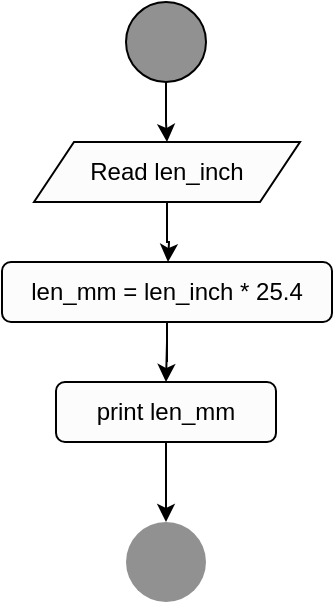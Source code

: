 <mxfile version="20.4.0" type="github">
  <diagram id="65x4nwKG6fhVN2QxCXNh" name="Page-1">
    <mxGraphModel dx="812" dy="431" grid="1" gridSize="10" guides="1" tooltips="1" connect="1" arrows="1" fold="1" page="1" pageScale="1" pageWidth="850" pageHeight="1100" math="0" shadow="0">
      <root>
        <mxCell id="0" />
        <mxCell id="1" parent="0" />
        <mxCell id="1dRsd2bOPpmGZ0NdiKAQ-2" style="edgeStyle=orthogonalEdgeStyle;rounded=0;orthogonalLoop=1;jettySize=auto;html=1;" edge="1" parent="1" source="1dRsd2bOPpmGZ0NdiKAQ-1" target="1dRsd2bOPpmGZ0NdiKAQ-3">
          <mxGeometry relative="1" as="geometry">
            <mxPoint x="425" y="150" as="targetPoint" />
          </mxGeometry>
        </mxCell>
        <mxCell id="1dRsd2bOPpmGZ0NdiKAQ-1" value="" style="ellipse;whiteSpace=wrap;html=1;aspect=fixed;strokeColor=default;fillColor=#919191;" vertex="1" parent="1">
          <mxGeometry x="405" y="80" width="40" height="40" as="geometry" />
        </mxCell>
        <mxCell id="1dRsd2bOPpmGZ0NdiKAQ-4" style="edgeStyle=orthogonalEdgeStyle;rounded=0;orthogonalLoop=1;jettySize=auto;html=1;" edge="1" parent="1" source="1dRsd2bOPpmGZ0NdiKAQ-3">
          <mxGeometry relative="1" as="geometry">
            <mxPoint x="426" y="210" as="targetPoint" />
          </mxGeometry>
        </mxCell>
        <mxCell id="1dRsd2bOPpmGZ0NdiKAQ-3" value="Read len_inch&lt;br&gt;" style="shape=parallelogram;perimeter=parallelogramPerimeter;whiteSpace=wrap;html=1;fixedSize=1;strokeColor=default;fillColor=#FCFCFC;" vertex="1" parent="1">
          <mxGeometry x="359" y="150" width="133" height="30" as="geometry" />
        </mxCell>
        <mxCell id="1dRsd2bOPpmGZ0NdiKAQ-6" style="edgeStyle=orthogonalEdgeStyle;rounded=0;orthogonalLoop=1;jettySize=auto;html=1;" edge="1" parent="1" source="1dRsd2bOPpmGZ0NdiKAQ-5">
          <mxGeometry relative="1" as="geometry">
            <mxPoint x="425" y="270" as="targetPoint" />
          </mxGeometry>
        </mxCell>
        <mxCell id="1dRsd2bOPpmGZ0NdiKAQ-5" value="len_mm = len_inch * 25.4" style="rounded=1;whiteSpace=wrap;html=1;strokeColor=default;fillColor=#FCFCFC;" vertex="1" parent="1">
          <mxGeometry x="343" y="210" width="165" height="30" as="geometry" />
        </mxCell>
        <mxCell id="1dRsd2bOPpmGZ0NdiKAQ-9" style="edgeStyle=orthogonalEdgeStyle;rounded=0;orthogonalLoop=1;jettySize=auto;html=1;" edge="1" parent="1" source="1dRsd2bOPpmGZ0NdiKAQ-8">
          <mxGeometry relative="1" as="geometry">
            <mxPoint x="425" y="340" as="targetPoint" />
          </mxGeometry>
        </mxCell>
        <mxCell id="1dRsd2bOPpmGZ0NdiKAQ-8" value="print len_mm" style="rounded=1;whiteSpace=wrap;html=1;strokeColor=default;fillColor=#FCFCFC;" vertex="1" parent="1">
          <mxGeometry x="370" y="270" width="110" height="30" as="geometry" />
        </mxCell>
        <mxCell id="1dRsd2bOPpmGZ0NdiKAQ-10" value="" style="ellipse;whiteSpace=wrap;html=1;aspect=fixed;strokeColor=none;fillColor=#919191;" vertex="1" parent="1">
          <mxGeometry x="405" y="340" width="40" height="40" as="geometry" />
        </mxCell>
      </root>
    </mxGraphModel>
  </diagram>
</mxfile>
